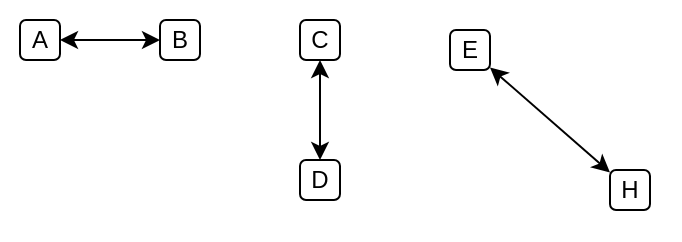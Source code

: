 <mxfile 
  version="25.0.2"
  >
  <diagram
    name="-"
    >
    <mxGraphModel
      grid="1" 
      gridSize="10" 
      guides="1" 
      tooltips="1" 
      connect="1" 
      arrows="1" 
      fold="1" 
      page="1" 
      pageScale="1" 
      pageWidth="1" 
      pageHeight="1" 
      math="0" 
      shadow="0"
      >
      <root>
        <mxCell
          id="page"
          />
        <mxCell
          id="root" 
          parent="page"
          />
        <mxCell
          style="verticalAlign=top;aspect=fixed;align=center;spacingLeft=5;spacingRight=5;spacingBottom=5;strokeColor=none;" 
          id="shape_" 
          parent="root" 
          value=" " 
          vertex="1"
          >
          <mxGeometry
            as="geometry" 
            width="340" 
            height="120" 
            x="0" 
            y="0"
            />
          </mxCell>
        <mxCell
          style="verticalAlign=top;aspect=fixed;align=center;spacingLeft=5;spacingRight=5;spacingBottom=5;noLabel=1;opacity=0;" 
          id="column" 
          parent="shape_" 
          value="Column" 
          vertex="1"
          >
          <mxGeometry
            as="geometry" 
            width="90" 
            height="100" 
            x="10" 
            y="10"
            />
          </mxCell>
        <mxCell
          style="rounded=1;whiteSpace=wrap;verticalAlign=middle;align=center;" 
          id="entity_a" 
          parent="column" 
          value="A" 
          vertex="1"
          >
          <mxGeometry
            width="20" 
            height="20" 
            as="geometry" 
            x="0" 
            y="0"
            />
          </mxCell>
        <mxCell
          style="rounded=1;whiteSpace=wrap;verticalAlign=middle;align=center;" 
          id="entity_b" 
          parent="column" 
          value="B" 
          vertex="1"
          >
          <mxGeometry
            width="20" 
            height="20" 
            as="geometry" 
            x="70" 
            y="0"
            />
          </mxCell>
        <mxCell
          style="verticalAlign=top;aspect=fixed;align=center;spacingLeft=5;spacingRight=5;spacingBottom=5;noLabel=1;opacity=0;" 
          id="row" 
          parent="shape_" 
          value="Row" 
          vertex="1"
          >
          <mxGeometry
            as="geometry" 
            width="20" 
            height="100" 
            x="150" 
            y="10"
            />
          </mxCell>
        <mxCell
          style="rounded=1;whiteSpace=wrap;verticalAlign=middle;align=center;" 
          id="entity_c" 
          parent="row" 
          value="C" 
          vertex="1"
          >
          <mxGeometry
            width="20" 
            height="20" 
            as="geometry" 
            x="0" 
            y="0"
            />
          </mxCell>
        <mxCell
          style="rounded=1;whiteSpace=wrap;verticalAlign=middle;align=center;" 
          id="entity_d" 
          parent="row" 
          value="D" 
          vertex="1"
          >
          <mxGeometry
            width="20" 
            height="20" 
            as="geometry" 
            x="0" 
            y="70"
            />
          </mxCell>
        <mxCell
          style="verticalAlign=top;aspect=fixed;align=center;spacingLeft=5;spacingRight=5;spacingBottom=5;noLabel=1;opacity=0;" 
          id="column_2" 
          parent="shape_" 
          value="Column" 
          vertex="1"
          >
          <mxGeometry
            as="geometry" 
            width="110" 
            height="100" 
            x="220" 
            y="10"
            />
          </mxCell>
        <mxCell
          style="verticalAlign=top;aspect=fixed;align=center;spacingLeft=5;spacingRight=5;spacingBottom=5;noLabel=1;opacity=0;" 
          id="row_2" 
          parent="column_2" 
          value="Row" 
          vertex="1"
          >
          <mxGeometry
            width="30" 
            height="100" 
            as="geometry" 
            x="0" 
            y="0"
            />
          </mxCell>
        <mxCell
          style="rounded=1;whiteSpace=wrap;verticalAlign=middle;align=center;" 
          id="entity_e" 
          parent="row_2" 
          value="E" 
          vertex="1"
          >
          <mxGeometry
            width="20" 
            height="20" 
            as="geometry" 
            x="5" 
            y="5"
            />
          </mxCell>
        <mxCell
          style="rounded=1;whiteSpace=wrap;verticalAlign=middle;align=center;strokeColor=transparent;fontColor=transparent;" 
          id="invisible_f" 
          parent="row_2" 
          value="F" 
          vertex="1"
          >
          <mxGeometry
            width="10" 
            height="10" 
            as="geometry" 
            x="10" 
            y="85"
            />
          </mxCell>
        <mxCell
          style="verticalAlign=top;aspect=fixed;align=center;spacingLeft=5;spacingRight=5;spacingBottom=5;noLabel=1;opacity=0;" 
          id="row_3" 
          parent="column_2" 
          value="Row" 
          vertex="1"
          >
          <mxGeometry
            width="30" 
            height="100" 
            as="geometry" 
            x="80" 
            y="0"
            />
          </mxCell>
        <mxCell
          style="rounded=1;whiteSpace=wrap;verticalAlign=middle;align=center;strokeColor=transparent;fontColor=transparent;" 
          id="invisible_g" 
          parent="row_3" 
          value="G" 
          vertex="1"
          >
          <mxGeometry
            width="10" 
            height="10" 
            as="geometry" 
            x="10" 
            y="5"
            />
          </mxCell>
        <mxCell
          style="rounded=1;whiteSpace=wrap;verticalAlign=middle;align=center;" 
          id="entity_h" 
          parent="row_3" 
          value="H" 
          vertex="1"
          >
          <mxGeometry
            width="20" 
            height="20" 
            as="geometry" 
            x="5" 
            y="75"
            />
          </mxCell>
        <mxCell
          id="bidirectional_connector_bidirectionalconnector" 
          source="entity_a" 
          target="entity_b" 
          parent="root" 
          edge="1" 
          style="endArrow=classic;startArrow=classic;html=1;"
          >
          <mxGeometry
            relative="1" 
            as="geometry"
            />
          </mxCell>
        <mxCell
          id="bidirectional_connector_2" 
          source="entity_c" 
          target="entity_d" 
          parent="root" 
          edge="1" 
          style="endArrow=classic;startArrow=classic;html=1;"
          >
          <mxGeometry
            relative="1" 
            as="geometry"
            />
          </mxCell>
        <mxCell
          id="bidirectional_connector_3" 
          source="entity_e" 
          target="entity_h" 
          parent="root" 
          edge="1" 
          style="endArrow=classic;startArrow=classic;html=1;"
          >
          <mxGeometry
            relative="1" 
            as="geometry"
            />
          </mxCell>
        </root>
      </mxGraphModel>
    </diagram>
  </mxfile>